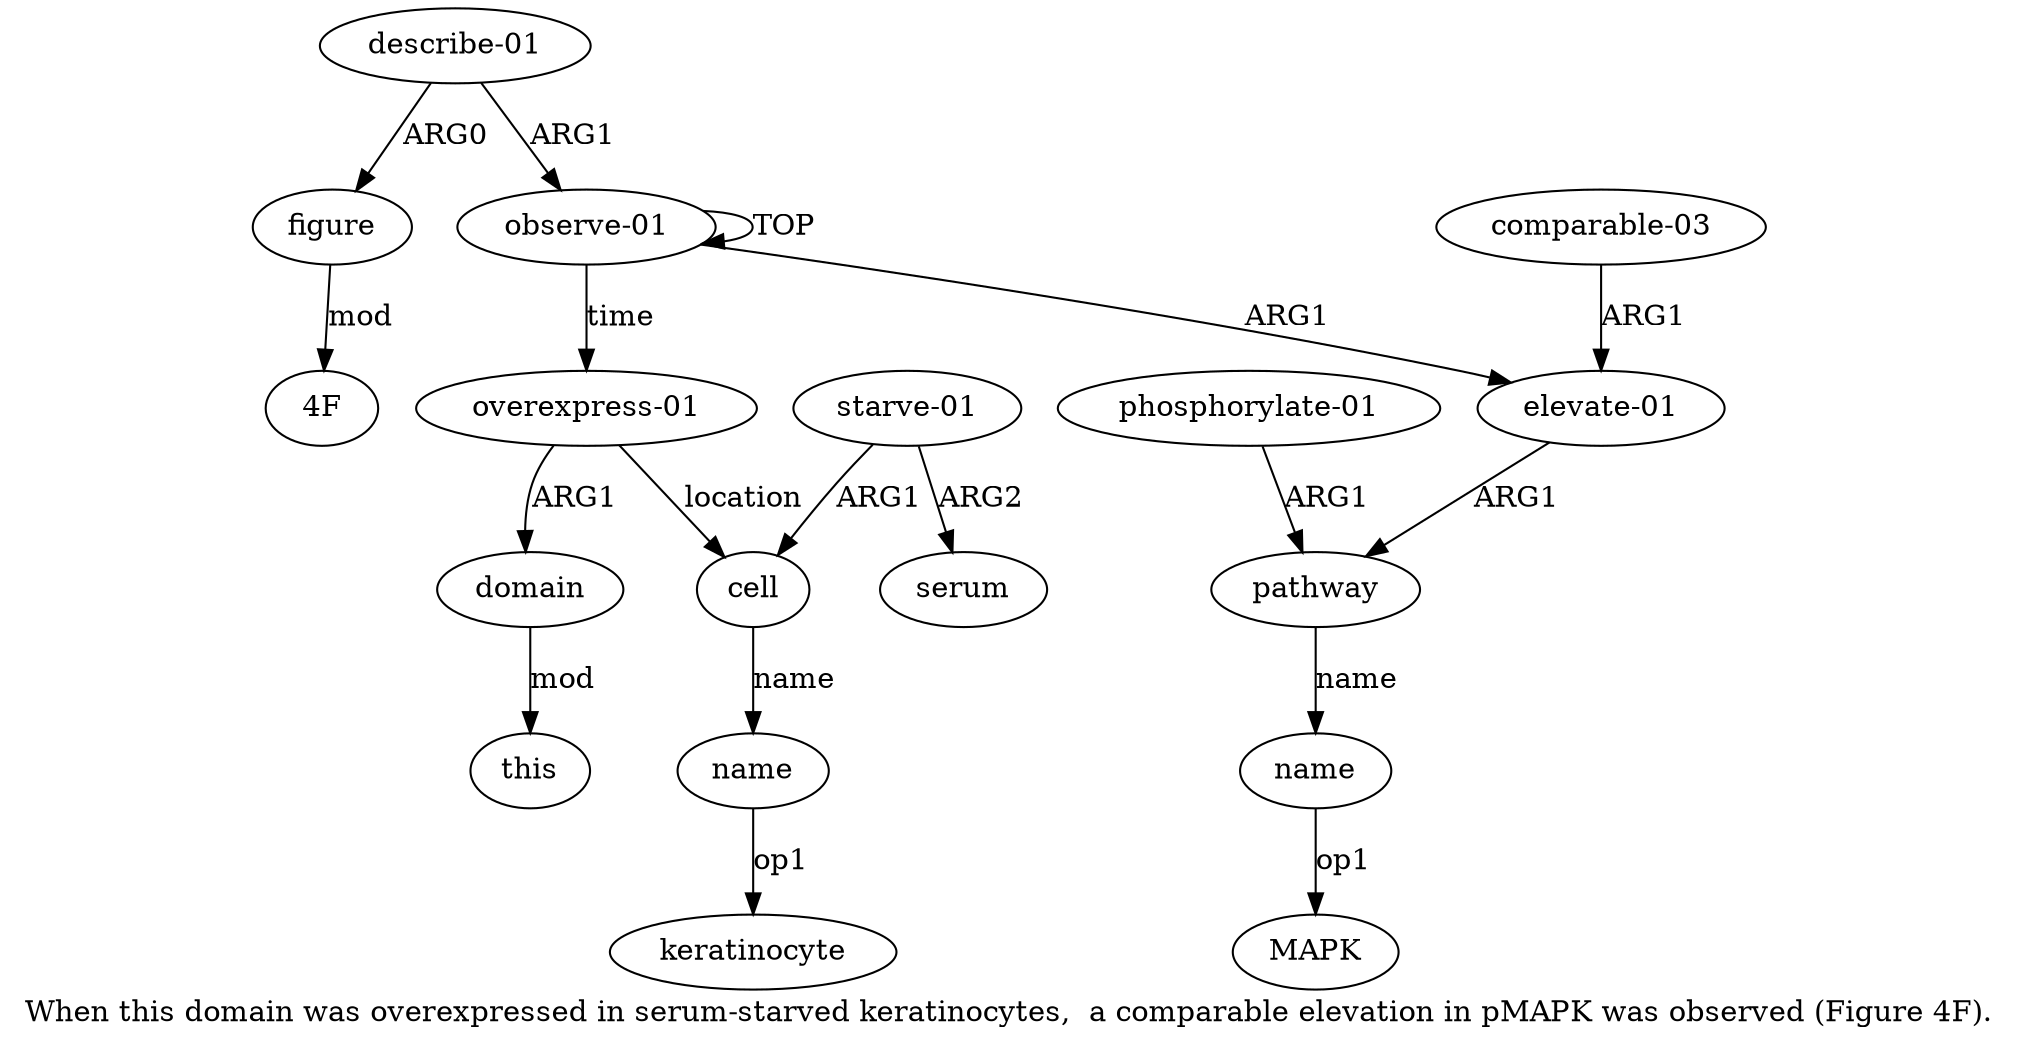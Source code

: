 digraph  {
	graph [label="When this domain was overexpressed in serum-starved keratinocytes,  a comparable elevation in pMAPK was observed (Figure 4F)."];
	node [label="\N"];
	a14	 [color=black,
		gold_ind=14,
		gold_label=figure,
		label=figure,
		test_ind=14,
		test_label=figure];
	"a14 4F"	 [color=black,
		gold_ind=-1,
		gold_label="4F",
		label="4F",
		test_ind=-1,
		test_label="4F"];
	a14 -> "a14 4F" [key=0,
	color=black,
	gold_label=mod,
	label=mod,
	test_label=mod];
a11 [color=black,
	gold_ind=11,
	gold_label="starve-01",
	label="starve-01",
	test_ind=11,
	test_label="starve-01"];
a12 [color=black,
	gold_ind=12,
	gold_label=serum,
	label=serum,
	test_ind=12,
	test_label=serum];
a11 -> a12 [key=0,
color=black,
gold_label=ARG2,
label=ARG2,
test_label=ARG2];
a9 [color=black,
gold_ind=9,
gold_label=cell,
label=cell,
test_ind=9,
test_label=cell];
a11 -> a9 [key=0,
color=black,
gold_label=ARG1,
label=ARG1,
test_label=ARG1];
a10 [color=black,
gold_ind=10,
gold_label=name,
label=name,
test_ind=10,
test_label=name];
"a10 keratinocyte" [color=black,
gold_ind=-1,
gold_label=keratinocyte,
label=keratinocyte,
test_ind=-1,
test_label=keratinocyte];
a10 -> "a10 keratinocyte" [key=0,
color=black,
gold_label=op1,
label=op1,
test_label=op1];
a13 [color=black,
gold_ind=13,
gold_label="describe-01",
label="describe-01",
test_ind=13,
test_label="describe-01"];
a13 -> a14 [key=0,
color=black,
gold_label=ARG0,
label=ARG0,
test_label=ARG0];
a0 [color=black,
gold_ind=0,
gold_label="observe-01",
label="observe-01",
test_ind=0,
test_label="observe-01"];
a13 -> a0 [key=0,
color=black,
gold_label=ARG1,
label=ARG1,
test_label=ARG1];
a1 [color=black,
gold_ind=1,
gold_label="elevate-01",
label="elevate-01",
test_ind=1,
test_label="elevate-01"];
a2 [color=black,
gold_ind=2,
gold_label=pathway,
label=pathway,
test_ind=2,
test_label=pathway];
a1 -> a2 [key=0,
color=black,
gold_label=ARG1,
label=ARG1,
test_label=ARG1];
a0 -> a1 [key=0,
color=black,
gold_label=ARG1,
label=ARG1,
test_label=ARG1];
a0 -> a0 [key=0,
color=black,
gold_label=TOP,
label=TOP,
test_label=TOP];
a6 [color=black,
gold_ind=6,
gold_label="overexpress-01",
label="overexpress-01",
test_ind=6,
test_label="overexpress-01"];
a0 -> a6 [key=0,
color=black,
gold_label=time,
label=time,
test_label=time];
a3 [color=black,
gold_ind=3,
gold_label=name,
label=name,
test_ind=3,
test_label=name];
"a3 MAPK" [color=black,
gold_ind=-1,
gold_label=MAPK,
label=MAPK,
test_ind=-1,
test_label=MAPK];
a3 -> "a3 MAPK" [key=0,
color=black,
gold_label=op1,
label=op1,
test_label=op1];
a2 -> a3 [key=0,
color=black,
gold_label=name,
label=name,
test_label=name];
a5 [color=black,
gold_ind=5,
gold_label="comparable-03",
label="comparable-03",
test_ind=5,
test_label="comparable-03"];
a5 -> a1 [key=0,
color=black,
gold_label=ARG1,
label=ARG1,
test_label=ARG1];
a4 [color=black,
gold_ind=4,
gold_label="phosphorylate-01",
label="phosphorylate-01",
test_ind=4,
test_label="phosphorylate-01"];
a4 -> a2 [key=0,
color=black,
gold_label=ARG1,
label=ARG1,
test_label=ARG1];
a7 [color=black,
gold_ind=7,
gold_label=domain,
label=domain,
test_ind=7,
test_label=domain];
a8 [color=black,
gold_ind=8,
gold_label=this,
label=this,
test_ind=8,
test_label=this];
a7 -> a8 [key=0,
color=black,
gold_label=mod,
label=mod,
test_label=mod];
a6 -> a7 [key=0,
color=black,
gold_label=ARG1,
label=ARG1,
test_label=ARG1];
a6 -> a9 [key=0,
color=black,
gold_label=location,
label=location,
test_label=location];
a9 -> a10 [key=0,
color=black,
gold_label=name,
label=name,
test_label=name];
}

